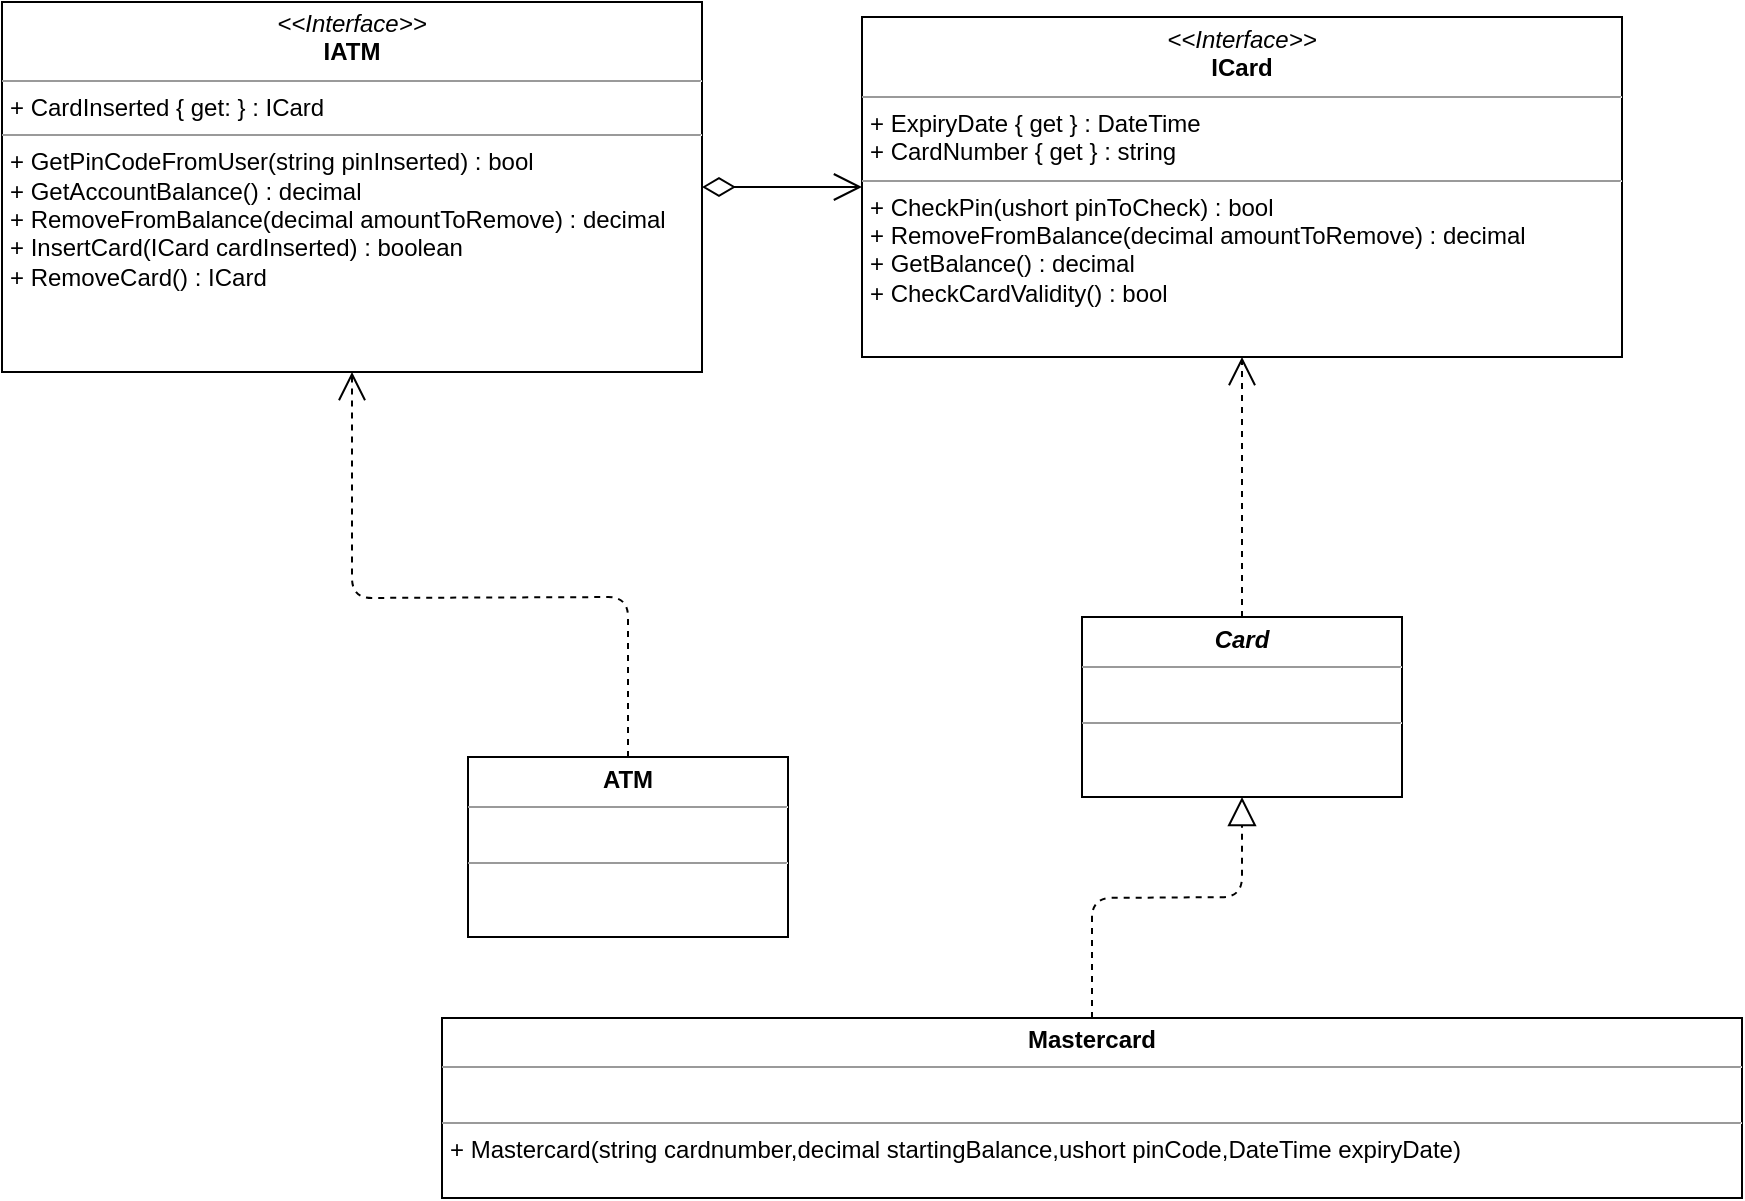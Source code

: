 <mxfile version="11.1.1" type="device"><diagram id="436p8lKom8Z9TpRcc2Kw" name="Page-1"><mxGraphModel dx="1599" dy="557" grid="1" gridSize="10" guides="1" tooltips="1" connect="1" arrows="1" fold="1" page="1" pageScale="1" pageWidth="850" pageHeight="1100" math="0" shadow="0"><root><mxCell id="0"/><mxCell id="1" parent="0"/><mxCell id="eqPL1DtziLUtToEmXGTv-5" value="&lt;p style=&quot;margin: 0px ; margin-top: 4px ; text-align: center&quot;&gt;&lt;i&gt;&amp;lt;&amp;lt;Interface&amp;gt;&amp;gt;&lt;/i&gt;&lt;br&gt;&lt;b&gt;ICard&lt;/b&gt;&lt;/p&gt;&lt;hr size=&quot;1&quot;&gt;&lt;p style=&quot;margin: 0px ; margin-left: 4px&quot;&gt;+ ExpiryDate { get } : DateTime&amp;nbsp;&amp;nbsp;&lt;/p&gt;&lt;p style=&quot;margin: 0px ; margin-left: 4px&quot;&gt;+ CardNumber { get } : string&lt;/p&gt;&lt;hr size=&quot;1&quot;&gt;&lt;p style=&quot;margin: 0px ; margin-left: 4px&quot;&gt;+ CheckPin(ushort pinToCheck) : bool&lt;/p&gt;&lt;p style=&quot;margin: 0px ; margin-left: 4px&quot;&gt;+ RemoveFromBalance(decimal amountToRemove) : decimal&lt;/p&gt;&lt;p style=&quot;margin: 0px ; margin-left: 4px&quot;&gt;+ GetBalance() : decimal&lt;/p&gt;&lt;p style=&quot;margin: 0px ; margin-left: 4px&quot;&gt;+ CheckCardValidity() : bool&lt;/p&gt;" style="verticalAlign=top;align=left;overflow=fill;fontSize=12;fontFamily=Helvetica;html=1;" parent="1" vertex="1"><mxGeometry x="380" y="287.5" width="380" height="170" as="geometry"/></mxCell><mxCell id="zLWaikH7hSH9_f7wNIYZ-2" value="&lt;p style=&quot;margin: 0px ; margin-top: 4px ; text-align: center&quot;&gt;&lt;b&gt;&lt;i&gt;Card&lt;/i&gt;&lt;/b&gt;&lt;/p&gt;&lt;hr size=&quot;1&quot;&gt;&lt;p style=&quot;margin: 0px ; margin-left: 4px&quot;&gt;&lt;br&gt;&lt;/p&gt;&lt;hr size=&quot;1&quot;&gt;&lt;p style=&quot;margin: 0px ; margin-left: 4px&quot;&gt;&lt;br&gt;&lt;/p&gt;" style="verticalAlign=top;align=left;overflow=fill;fontSize=12;fontFamily=Helvetica;html=1;" parent="1" vertex="1"><mxGeometry x="490" y="587.5" width="160" height="90" as="geometry"/></mxCell><mxCell id="zLWaikH7hSH9_f7wNIYZ-3" value="" style="endArrow=open;endSize=12;dashed=1;html=1;exitX=0.5;exitY=0;exitDx=0;exitDy=0;entryX=0.5;entryY=1;entryDx=0;entryDy=0;" parent="1" source="zLWaikH7hSH9_f7wNIYZ-2" target="eqPL1DtziLUtToEmXGTv-5" edge="1"><mxGeometry x="0.077" y="-93" width="160" relative="1" as="geometry"><mxPoint x="343" y="597.5" as="sourcePoint"/><mxPoint x="503" y="597.5" as="targetPoint"/><mxPoint as="offset"/></mxGeometry></mxCell><mxCell id="zLWaikH7hSH9_f7wNIYZ-4" value="&lt;p style=&quot;margin: 0px ; margin-top: 4px ; text-align: center&quot;&gt;&lt;b&gt;Mastercard&lt;/b&gt;&lt;/p&gt;&lt;hr size=&quot;1&quot;&gt;&lt;p style=&quot;margin: 0px ; margin-left: 4px&quot;&gt;&lt;br&gt;&lt;/p&gt;&lt;hr size=&quot;1&quot;&gt;&lt;p style=&quot;margin: 0px ; margin-left: 4px&quot;&gt;+ Mastercard(string cardnumber,decimal startingBalance,ushort pinCode,DateTime expiryDate)&lt;/p&gt;" style="verticalAlign=top;align=left;overflow=fill;fontSize=12;fontFamily=Helvetica;html=1;" parent="1" vertex="1"><mxGeometry x="170" y="788" width="650" height="90" as="geometry"/></mxCell><mxCell id="zLWaikH7hSH9_f7wNIYZ-5" value="" style="endArrow=block;dashed=1;endFill=0;endSize=12;html=1;exitX=0.5;exitY=0;exitDx=0;exitDy=0;entryX=0.5;entryY=1;entryDx=0;entryDy=0;" parent="1" source="zLWaikH7hSH9_f7wNIYZ-4" target="zLWaikH7hSH9_f7wNIYZ-2" edge="1"><mxGeometry width="160" relative="1" as="geometry"><mxPoint x="293" y="657.5" as="sourcePoint"/><mxPoint x="453" y="657.5" as="targetPoint"/><Array as="points"><mxPoint x="495" y="728"/><mxPoint x="570" y="727.5"/></Array></mxGeometry></mxCell><mxCell id="zLWaikH7hSH9_f7wNIYZ-6" value="&lt;p style=&quot;margin: 0px ; margin-top: 4px ; text-align: center&quot;&gt;&lt;i&gt;&amp;lt;&amp;lt;Interface&amp;gt;&amp;gt;&lt;/i&gt;&lt;br&gt;&lt;b&gt;IATM&lt;/b&gt;&lt;/p&gt;&lt;hr size=&quot;1&quot;&gt;&lt;p style=&quot;margin: 0px ; margin-left: 4px&quot;&gt;+ CardInserted { get: } : ICard&lt;/p&gt;&lt;hr size=&quot;1&quot;&gt;&lt;p style=&quot;margin: 0px ; margin-left: 4px&quot;&gt;+ GetPinCodeFromUser(string pinInserted) : bool&lt;br&gt;+ GetAccountBalance() : decimal&lt;/p&gt;&lt;p style=&quot;margin: 0px ; margin-left: 4px&quot;&gt;+ RemoveFromBalance(decimal amountToRemove) : decimal&lt;/p&gt;&lt;p style=&quot;margin: 0px ; margin-left: 4px&quot;&gt;+ InsertCard(ICard cardInserted) : boolean&lt;/p&gt;&lt;p style=&quot;margin: 0px ; margin-left: 4px&quot;&gt;+ RemoveCard() : ICard&lt;/p&gt;" style="verticalAlign=top;align=left;overflow=fill;fontSize=12;fontFamily=Helvetica;html=1;" parent="1" vertex="1"><mxGeometry x="-50" y="280" width="350" height="185" as="geometry"/></mxCell><mxCell id="zLWaikH7hSH9_f7wNIYZ-7" value="" style="endArrow=open;html=1;endSize=12;startArrow=diamondThin;startSize=14;startFill=0;edgeStyle=orthogonalEdgeStyle;align=left;verticalAlign=bottom;exitX=1;exitY=0.5;exitDx=0;exitDy=0;entryX=0;entryY=0.5;entryDx=0;entryDy=0;" parent="1" source="zLWaikH7hSH9_f7wNIYZ-6" target="eqPL1DtziLUtToEmXGTv-5" edge="1"><mxGeometry x="-1" y="3" relative="1" as="geometry"><mxPoint x="103" y="197.5" as="sourcePoint"/><mxPoint x="263" y="197.5" as="targetPoint"/></mxGeometry></mxCell><mxCell id="om_-ihaEg9TTDPlnMKZX-1" value="&lt;p style=&quot;margin: 0px ; margin-top: 4px ; text-align: center&quot;&gt;&lt;b&gt;ATM&lt;/b&gt;&lt;/p&gt;&lt;hr size=&quot;1&quot;&gt;&lt;p style=&quot;margin: 0px ; margin-left: 4px&quot;&gt;&lt;br&gt;&lt;/p&gt;&lt;hr size=&quot;1&quot;&gt;&lt;p style=&quot;margin: 0px ; margin-left: 4px&quot;&gt;&lt;br&gt;&lt;/p&gt;" style="verticalAlign=top;align=left;overflow=fill;fontSize=12;fontFamily=Helvetica;html=1;" parent="1" vertex="1"><mxGeometry x="183" y="657.5" width="160" height="90" as="geometry"/></mxCell><mxCell id="om_-ihaEg9TTDPlnMKZX-2" value="" style="endArrow=open;endSize=12;dashed=1;html=1;exitX=0.5;exitY=0;exitDx=0;exitDy=0;entryX=0.5;entryY=1;entryDx=0;entryDy=0;" parent="1" source="om_-ihaEg9TTDPlnMKZX-1" target="zLWaikH7hSH9_f7wNIYZ-6" edge="1"><mxGeometry x="0.077" y="-93" width="160" relative="1" as="geometry"><mxPoint x="580" y="597.5" as="sourcePoint"/><mxPoint x="580" y="467.5" as="targetPoint"/><mxPoint as="offset"/><Array as="points"><mxPoint x="263" y="577.5"/><mxPoint x="125" y="578"/></Array></mxGeometry></mxCell></root></mxGraphModel></diagram></mxfile>